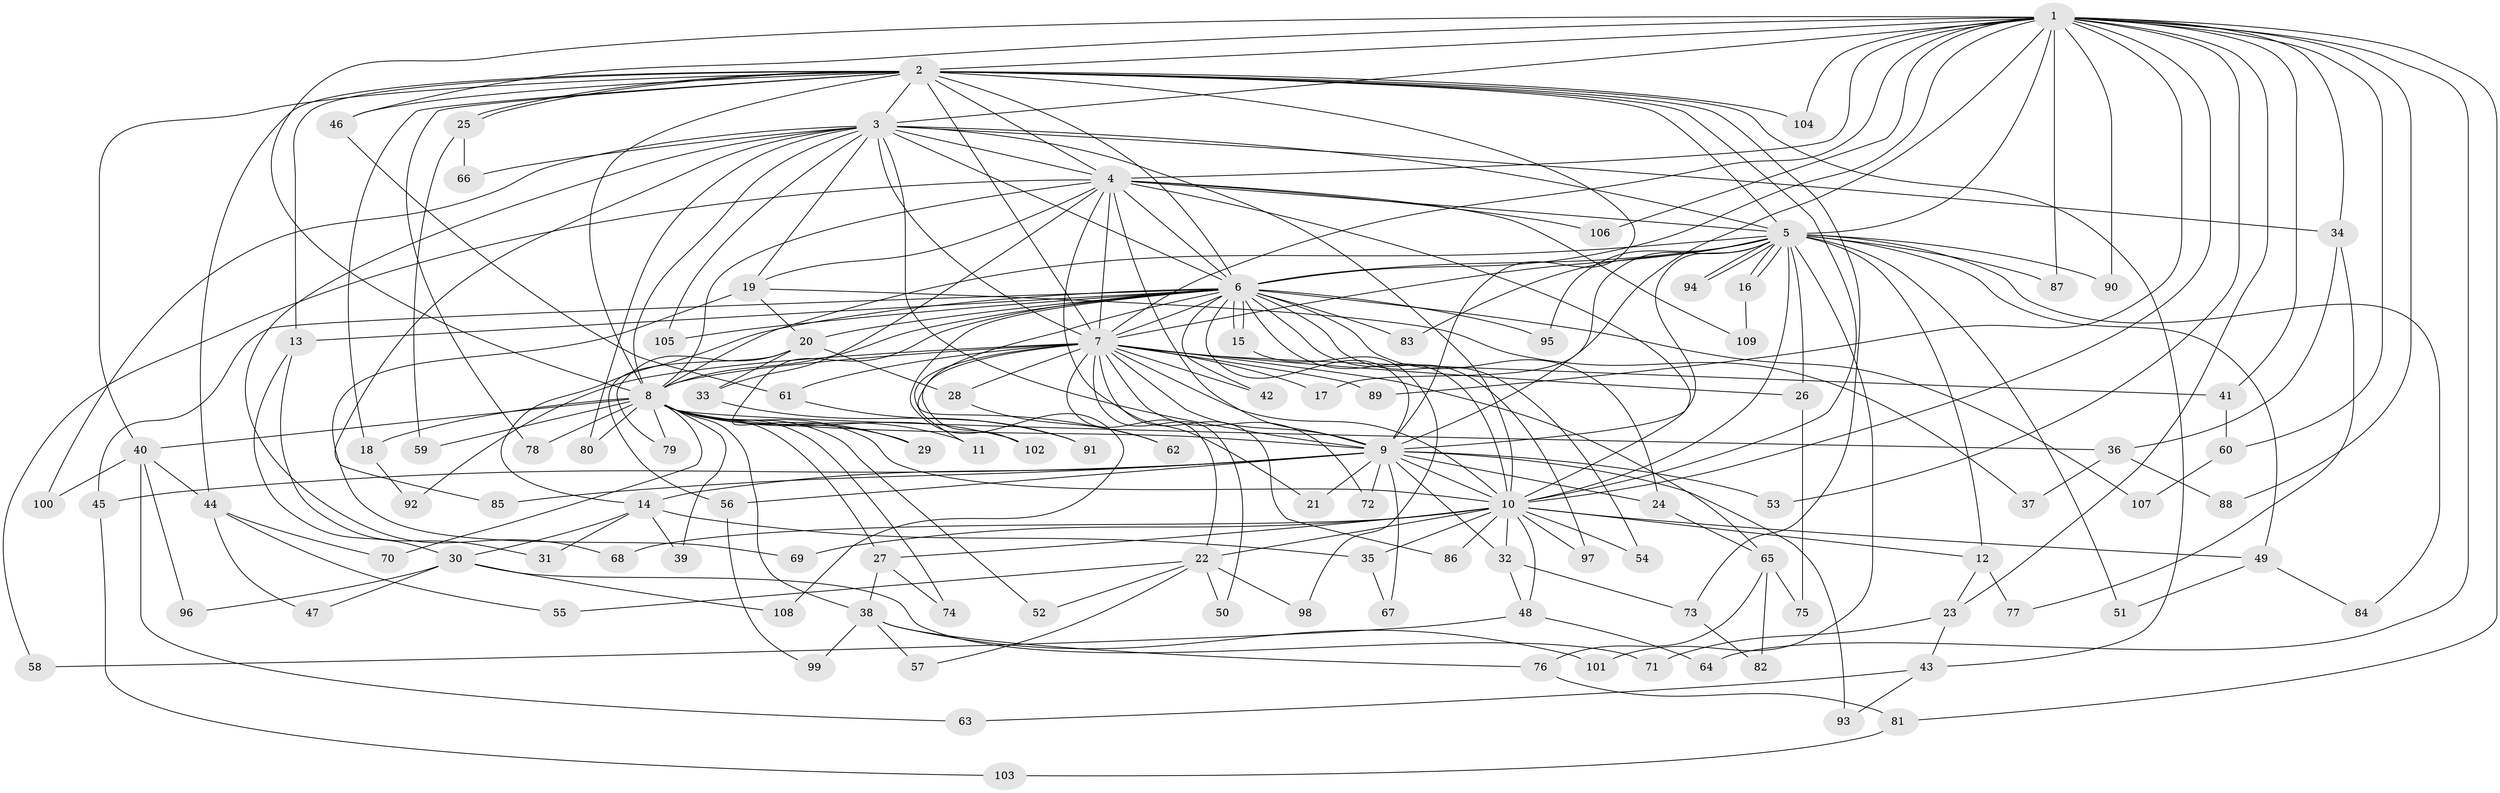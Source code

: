 // coarse degree distribution, {21: 0.015384615384615385, 19: 0.03076923076923077, 14: 0.03076923076923077, 22: 0.015384615384615385, 24: 0.03076923076923077, 23: 0.03076923076923077, 2: 0.4461538461538462, 4: 0.1076923076923077, 3: 0.18461538461538463, 5: 0.07692307692307693, 6: 0.03076923076923077}
// Generated by graph-tools (version 1.1) at 2025/17/03/04/25 18:17:26]
// undirected, 109 vertices, 243 edges
graph export_dot {
graph [start="1"]
  node [color=gray90,style=filled];
  1;
  2;
  3;
  4;
  5;
  6;
  7;
  8;
  9;
  10;
  11;
  12;
  13;
  14;
  15;
  16;
  17;
  18;
  19;
  20;
  21;
  22;
  23;
  24;
  25;
  26;
  27;
  28;
  29;
  30;
  31;
  32;
  33;
  34;
  35;
  36;
  37;
  38;
  39;
  40;
  41;
  42;
  43;
  44;
  45;
  46;
  47;
  48;
  49;
  50;
  51;
  52;
  53;
  54;
  55;
  56;
  57;
  58;
  59;
  60;
  61;
  62;
  63;
  64;
  65;
  66;
  67;
  68;
  69;
  70;
  71;
  72;
  73;
  74;
  75;
  76;
  77;
  78;
  79;
  80;
  81;
  82;
  83;
  84;
  85;
  86;
  87;
  88;
  89;
  90;
  91;
  92;
  93;
  94;
  95;
  96;
  97;
  98;
  99;
  100;
  101;
  102;
  103;
  104;
  105;
  106;
  107;
  108;
  109;
  1 -- 2;
  1 -- 3;
  1 -- 4;
  1 -- 5;
  1 -- 6;
  1 -- 7;
  1 -- 8;
  1 -- 9;
  1 -- 10;
  1 -- 23;
  1 -- 34;
  1 -- 41;
  1 -- 46;
  1 -- 53;
  1 -- 60;
  1 -- 64;
  1 -- 81;
  1 -- 87;
  1 -- 88;
  1 -- 89;
  1 -- 90;
  1 -- 104;
  1 -- 106;
  2 -- 3;
  2 -- 4;
  2 -- 5;
  2 -- 6;
  2 -- 7;
  2 -- 8;
  2 -- 9;
  2 -- 10;
  2 -- 13;
  2 -- 18;
  2 -- 25;
  2 -- 25;
  2 -- 40;
  2 -- 43;
  2 -- 44;
  2 -- 46;
  2 -- 73;
  2 -- 78;
  2 -- 104;
  3 -- 4;
  3 -- 5;
  3 -- 6;
  3 -- 7;
  3 -- 8;
  3 -- 9;
  3 -- 10;
  3 -- 19;
  3 -- 34;
  3 -- 66;
  3 -- 68;
  3 -- 80;
  3 -- 85;
  3 -- 100;
  3 -- 105;
  4 -- 5;
  4 -- 6;
  4 -- 7;
  4 -- 8;
  4 -- 9;
  4 -- 10;
  4 -- 19;
  4 -- 21;
  4 -- 33;
  4 -- 58;
  4 -- 106;
  4 -- 109;
  5 -- 6;
  5 -- 7;
  5 -- 8;
  5 -- 9;
  5 -- 10;
  5 -- 12;
  5 -- 16;
  5 -- 16;
  5 -- 17;
  5 -- 26;
  5 -- 49;
  5 -- 51;
  5 -- 83;
  5 -- 84;
  5 -- 87;
  5 -- 90;
  5 -- 94;
  5 -- 94;
  5 -- 95;
  5 -- 101;
  6 -- 7;
  6 -- 8;
  6 -- 9;
  6 -- 10;
  6 -- 13;
  6 -- 14;
  6 -- 15;
  6 -- 15;
  6 -- 20;
  6 -- 24;
  6 -- 29;
  6 -- 42;
  6 -- 45;
  6 -- 54;
  6 -- 62;
  6 -- 83;
  6 -- 95;
  6 -- 97;
  6 -- 105;
  6 -- 107;
  6 -- 108;
  7 -- 8;
  7 -- 9;
  7 -- 10;
  7 -- 11;
  7 -- 17;
  7 -- 22;
  7 -- 26;
  7 -- 28;
  7 -- 41;
  7 -- 42;
  7 -- 50;
  7 -- 61;
  7 -- 65;
  7 -- 72;
  7 -- 86;
  7 -- 89;
  7 -- 92;
  7 -- 102;
  8 -- 9;
  8 -- 10;
  8 -- 11;
  8 -- 18;
  8 -- 27;
  8 -- 29;
  8 -- 36;
  8 -- 38;
  8 -- 39;
  8 -- 40;
  8 -- 52;
  8 -- 59;
  8 -- 70;
  8 -- 74;
  8 -- 78;
  8 -- 79;
  8 -- 80;
  8 -- 102;
  9 -- 10;
  9 -- 14;
  9 -- 21;
  9 -- 24;
  9 -- 32;
  9 -- 45;
  9 -- 53;
  9 -- 56;
  9 -- 67;
  9 -- 72;
  9 -- 85;
  9 -- 93;
  10 -- 12;
  10 -- 22;
  10 -- 27;
  10 -- 32;
  10 -- 35;
  10 -- 48;
  10 -- 49;
  10 -- 54;
  10 -- 68;
  10 -- 69;
  10 -- 86;
  10 -- 97;
  12 -- 23;
  12 -- 77;
  13 -- 30;
  13 -- 31;
  14 -- 30;
  14 -- 31;
  14 -- 35;
  14 -- 39;
  15 -- 98;
  16 -- 109;
  18 -- 92;
  19 -- 20;
  19 -- 37;
  19 -- 69;
  20 -- 28;
  20 -- 33;
  20 -- 56;
  20 -- 79;
  22 -- 50;
  22 -- 52;
  22 -- 55;
  22 -- 57;
  22 -- 98;
  23 -- 43;
  23 -- 71;
  24 -- 65;
  25 -- 59;
  25 -- 66;
  26 -- 75;
  27 -- 38;
  27 -- 74;
  28 -- 62;
  30 -- 47;
  30 -- 71;
  30 -- 96;
  30 -- 108;
  32 -- 48;
  32 -- 73;
  33 -- 91;
  34 -- 36;
  34 -- 77;
  35 -- 67;
  36 -- 37;
  36 -- 88;
  38 -- 57;
  38 -- 76;
  38 -- 99;
  38 -- 101;
  40 -- 44;
  40 -- 63;
  40 -- 96;
  40 -- 100;
  41 -- 60;
  43 -- 63;
  43 -- 93;
  44 -- 47;
  44 -- 55;
  44 -- 70;
  45 -- 103;
  46 -- 61;
  48 -- 58;
  48 -- 64;
  49 -- 51;
  49 -- 84;
  56 -- 99;
  60 -- 107;
  61 -- 91;
  65 -- 75;
  65 -- 76;
  65 -- 82;
  73 -- 82;
  76 -- 81;
  81 -- 103;
}
